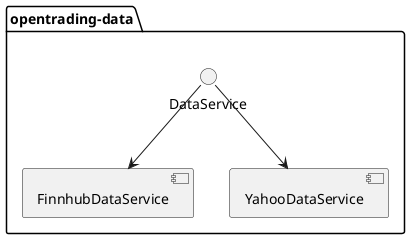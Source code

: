 @startuml

package "opentrading-data" {
    () "DataService" as D
    [FinnhubDataService] as FD
    [YahooDataService] as YD

    D --> FD
    D --> YD
}

@enduml